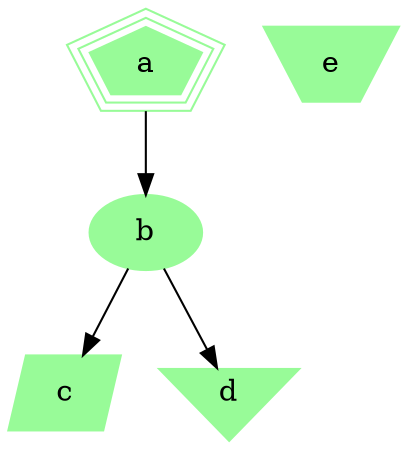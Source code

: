 digraph G {
        graph [URL="default.html"]
	node [color=palegreen,style=filled,URL="\N.html"];
	edge [URL="edge.html"]

	a [shape=polygon,sides=5,peripheries=3]
	b
	c [shape=polygon,sides=4,skew=.4]
	d [shape=invtriangle]
	e [shape=polygon,sides=4,distortion=.7]

	a -> b -> c;
	b -> d;
}
